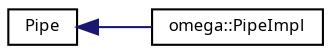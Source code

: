 digraph G
{
  bgcolor="transparent";
  edge [fontname="FreeSans.ttf",fontsize="8",labelfontname="FreeSans.ttf",labelfontsize="8"];
  node [fontname="FreeSans.ttf",fontsize="8",shape=record];
  rankdir=LR;
  Node1 [label="Pipe",height=0.2,width=0.4,color="black",URL="$classeq_1_1_pipe.html"];
  Node1 -> Node2 [dir=back,color="midnightblue",fontsize="8",style="solid",fontname="FreeSans.ttf"];
  Node2 [label="omega::PipeImpl",height=0.2,width=0.4,color="black",URL="$classomega_1_1_pipe_impl.html"];
}

